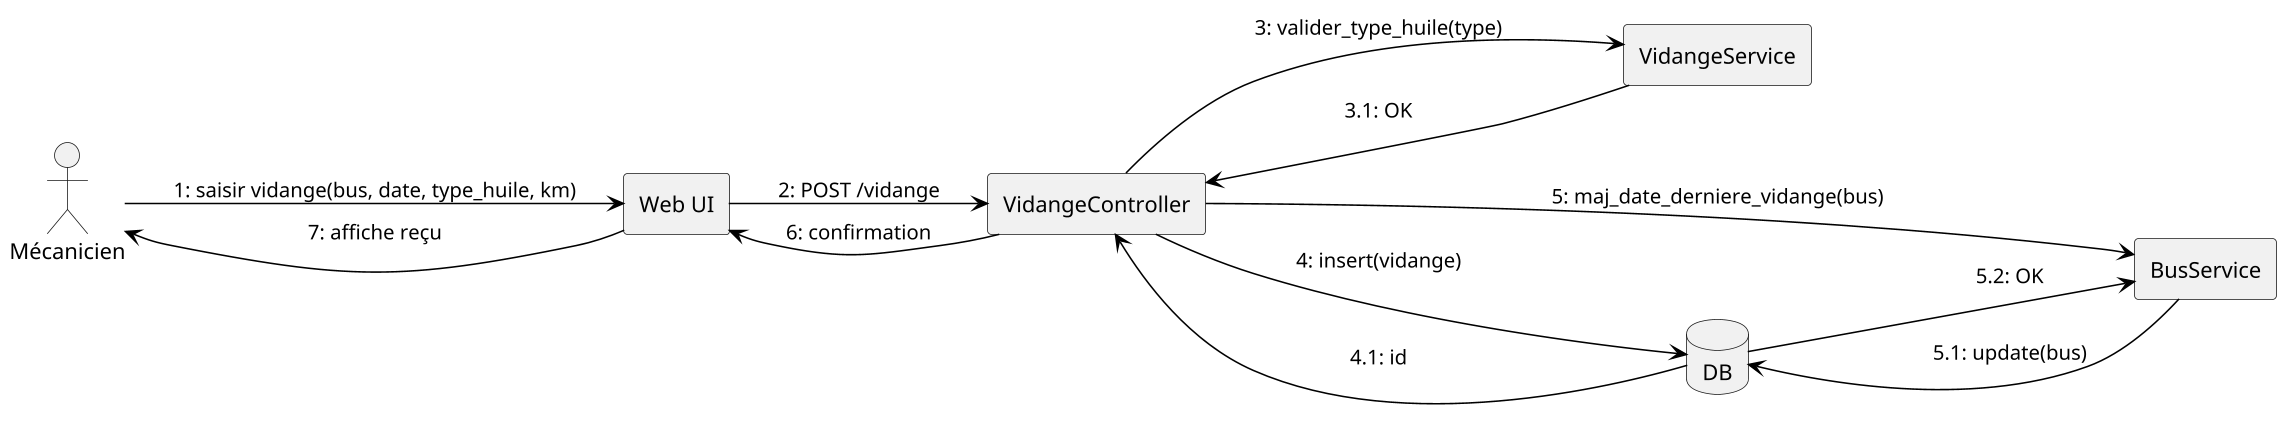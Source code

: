 @startuml Communication_Vidange
skinparam defaultFontName Arial
skinparam shadowing false
skinparam dpi 150
left to right direction

actor "Mécanicien" as MEC
rectangle "Web UI" as UI
rectangle "VidangeController" as VidC
rectangle "VidangeService" as VidS
rectangle "BusService" as BusS
database "DB" as DB

MEC -[#black]-> UI : 1: saisir vidange(bus, date, type_huile, km)
UI -[#black]-> VidC : 2: POST /vidange
VidC -[#black]-> VidS : 3: valider_type_huile(type)
VidS -[#black]-> VidC : 3.1: OK
VidC -[#black]-> DB : 4: insert(vidange)
DB -[#black]-> VidC : 4.1: id
VidC -[#black]-> BusS : 5: maj_date_derniere_vidange(bus)
BusS -[#black]-> DB : 5.1: update(bus)
DB -[#black]-> BusS : 5.2: OK
VidC -[#black]-> UI : 6: confirmation
UI -[#black]-> MEC : 7: affiche reçu

@enduml
